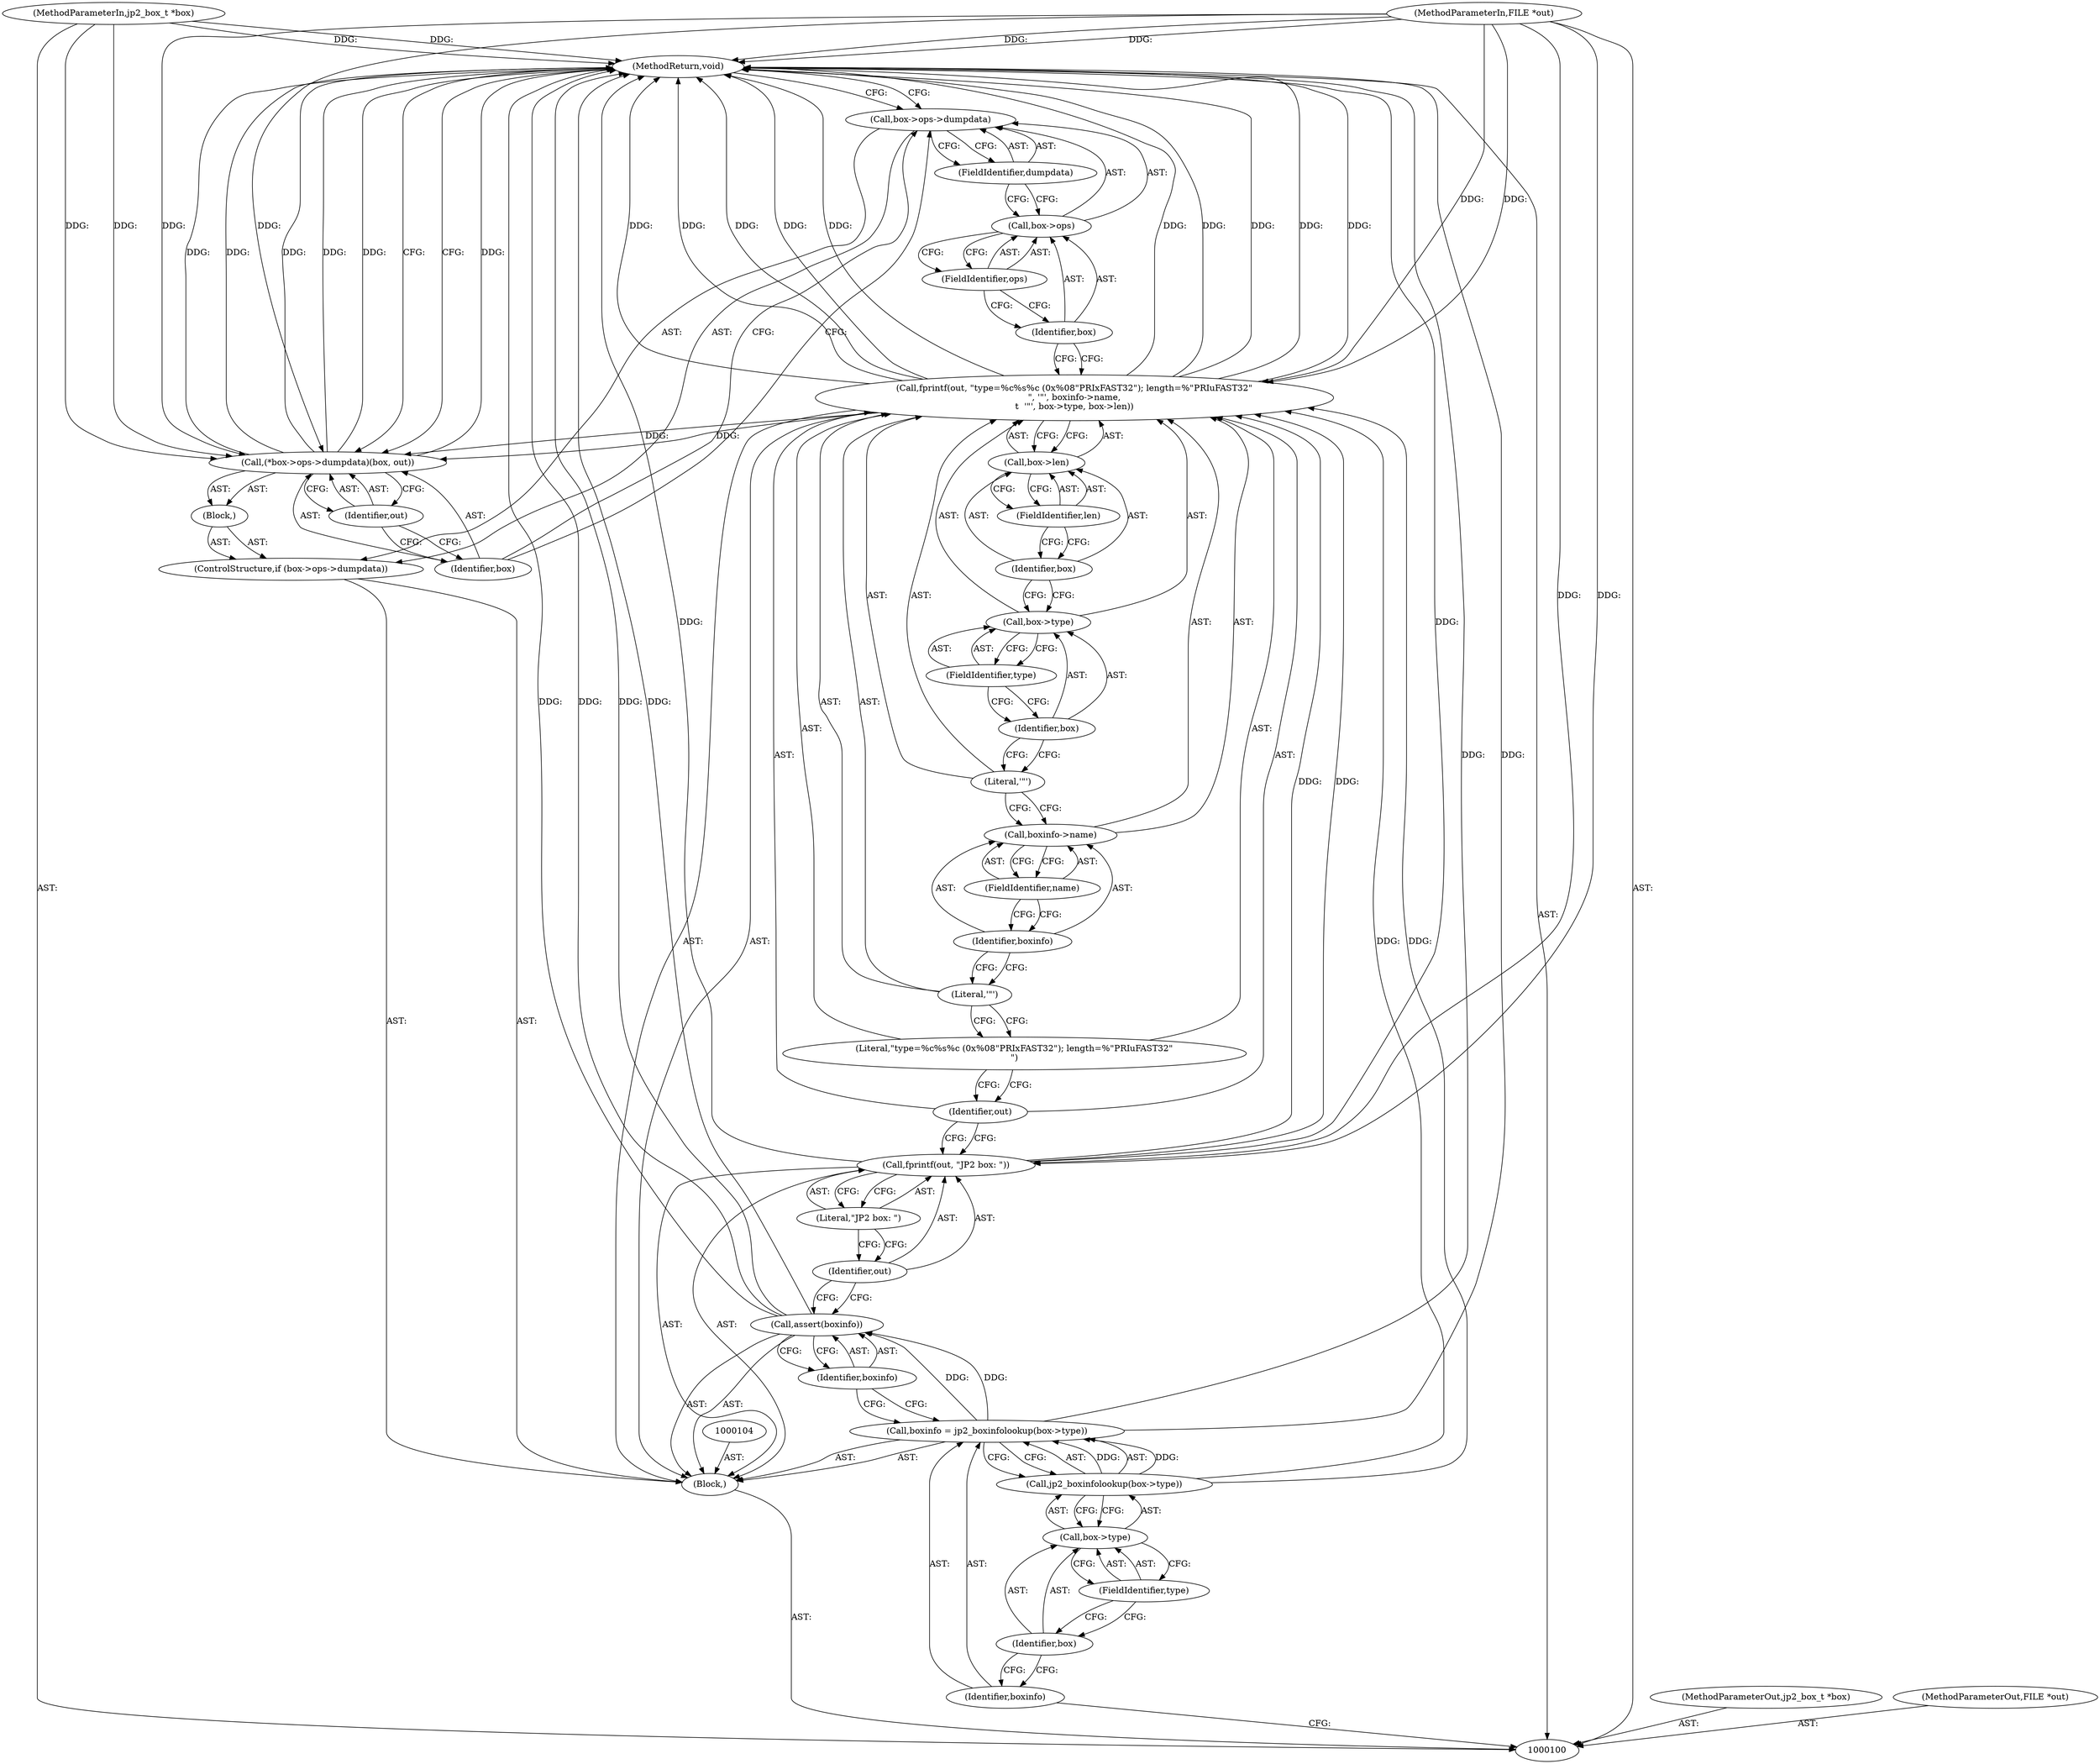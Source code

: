 digraph "1_jasper_bdfe95a6e81ffb4b2fad31a76b57943695beed20" {
"1000140" [label="(MethodReturn,void)"];
"1000101" [label="(MethodParameterIn,jp2_box_t *box)"];
"1000181" [label="(MethodParameterOut,jp2_box_t *box)"];
"1000102" [label="(MethodParameterIn,FILE *out)"];
"1000182" [label="(MethodParameterOut,FILE *out)"];
"1000134" [label="(FieldIdentifier,ops)"];
"1000135" [label="(FieldIdentifier,dumpdata)"];
"1000130" [label="(ControlStructure,if (box->ops->dumpdata))"];
"1000136" [label="(Block,)"];
"1000131" [label="(Call,box->ops->dumpdata)"];
"1000132" [label="(Call,box->ops)"];
"1000133" [label="(Identifier,box)"];
"1000138" [label="(Identifier,box)"];
"1000137" [label="(Call,(*box->ops->dumpdata)(box, out))"];
"1000139" [label="(Identifier,out)"];
"1000103" [label="(Block,)"];
"1000105" [label="(Call,boxinfo = jp2_boxinfolookup(box->type))"];
"1000106" [label="(Identifier,boxinfo)"];
"1000107" [label="(Call,jp2_boxinfolookup(box->type))"];
"1000108" [label="(Call,box->type)"];
"1000109" [label="(Identifier,box)"];
"1000110" [label="(FieldIdentifier,type)"];
"1000111" [label="(Call,assert(boxinfo))"];
"1000112" [label="(Identifier,boxinfo)"];
"1000114" [label="(Identifier,out)"];
"1000115" [label="(Literal,\"JP2 box: \")"];
"1000113" [label="(Call,fprintf(out, \"JP2 box: \"))"];
"1000116" [label="(Call,fprintf(out, \"type=%c%s%c (0x%08\"PRIxFAST32\"); length=%\"PRIuFAST32\"\n\", '\"', boxinfo->name,\n\t  '\"', box->type, box->len))"];
"1000118" [label="(Literal,\"type=%c%s%c (0x%08\"PRIxFAST32\"); length=%\"PRIuFAST32\"\n\")"];
"1000119" [label="(Literal,'\"')"];
"1000120" [label="(Call,boxinfo->name)"];
"1000121" [label="(Identifier,boxinfo)"];
"1000122" [label="(FieldIdentifier,name)"];
"1000117" [label="(Identifier,out)"];
"1000126" [label="(FieldIdentifier,type)"];
"1000127" [label="(Call,box->len)"];
"1000128" [label="(Identifier,box)"];
"1000129" [label="(FieldIdentifier,len)"];
"1000123" [label="(Literal,'\"')"];
"1000124" [label="(Call,box->type)"];
"1000125" [label="(Identifier,box)"];
"1000140" -> "1000100"  [label="AST: "];
"1000140" -> "1000137"  [label="CFG: "];
"1000140" -> "1000131"  [label="CFG: "];
"1000116" -> "1000140"  [label="DDG: "];
"1000116" -> "1000140"  [label="DDG: "];
"1000116" -> "1000140"  [label="DDG: "];
"1000116" -> "1000140"  [label="DDG: "];
"1000116" -> "1000140"  [label="DDG: "];
"1000105" -> "1000140"  [label="DDG: "];
"1000137" -> "1000140"  [label="DDG: "];
"1000137" -> "1000140"  [label="DDG: "];
"1000137" -> "1000140"  [label="DDG: "];
"1000102" -> "1000140"  [label="DDG: "];
"1000111" -> "1000140"  [label="DDG: "];
"1000111" -> "1000140"  [label="DDG: "];
"1000113" -> "1000140"  [label="DDG: "];
"1000101" -> "1000140"  [label="DDG: "];
"1000101" -> "1000100"  [label="AST: "];
"1000101" -> "1000140"  [label="DDG: "];
"1000101" -> "1000137"  [label="DDG: "];
"1000181" -> "1000100"  [label="AST: "];
"1000102" -> "1000100"  [label="AST: "];
"1000102" -> "1000140"  [label="DDG: "];
"1000102" -> "1000113"  [label="DDG: "];
"1000102" -> "1000116"  [label="DDG: "];
"1000102" -> "1000137"  [label="DDG: "];
"1000182" -> "1000100"  [label="AST: "];
"1000134" -> "1000132"  [label="AST: "];
"1000134" -> "1000133"  [label="CFG: "];
"1000132" -> "1000134"  [label="CFG: "];
"1000135" -> "1000131"  [label="AST: "];
"1000135" -> "1000132"  [label="CFG: "];
"1000131" -> "1000135"  [label="CFG: "];
"1000130" -> "1000103"  [label="AST: "];
"1000131" -> "1000130"  [label="AST: "];
"1000136" -> "1000130"  [label="AST: "];
"1000136" -> "1000130"  [label="AST: "];
"1000137" -> "1000136"  [label="AST: "];
"1000131" -> "1000130"  [label="AST: "];
"1000131" -> "1000135"  [label="CFG: "];
"1000132" -> "1000131"  [label="AST: "];
"1000135" -> "1000131"  [label="AST: "];
"1000138" -> "1000131"  [label="CFG: "];
"1000140" -> "1000131"  [label="CFG: "];
"1000132" -> "1000131"  [label="AST: "];
"1000132" -> "1000134"  [label="CFG: "];
"1000133" -> "1000132"  [label="AST: "];
"1000134" -> "1000132"  [label="AST: "];
"1000135" -> "1000132"  [label="CFG: "];
"1000133" -> "1000132"  [label="AST: "];
"1000133" -> "1000116"  [label="CFG: "];
"1000134" -> "1000133"  [label="CFG: "];
"1000138" -> "1000137"  [label="AST: "];
"1000138" -> "1000131"  [label="CFG: "];
"1000139" -> "1000138"  [label="CFG: "];
"1000137" -> "1000136"  [label="AST: "];
"1000137" -> "1000139"  [label="CFG: "];
"1000138" -> "1000137"  [label="AST: "];
"1000139" -> "1000137"  [label="AST: "];
"1000140" -> "1000137"  [label="CFG: "];
"1000137" -> "1000140"  [label="DDG: "];
"1000137" -> "1000140"  [label="DDG: "];
"1000137" -> "1000140"  [label="DDG: "];
"1000101" -> "1000137"  [label="DDG: "];
"1000116" -> "1000137"  [label="DDG: "];
"1000102" -> "1000137"  [label="DDG: "];
"1000139" -> "1000137"  [label="AST: "];
"1000139" -> "1000138"  [label="CFG: "];
"1000137" -> "1000139"  [label="CFG: "];
"1000103" -> "1000100"  [label="AST: "];
"1000104" -> "1000103"  [label="AST: "];
"1000105" -> "1000103"  [label="AST: "];
"1000111" -> "1000103"  [label="AST: "];
"1000113" -> "1000103"  [label="AST: "];
"1000116" -> "1000103"  [label="AST: "];
"1000130" -> "1000103"  [label="AST: "];
"1000105" -> "1000103"  [label="AST: "];
"1000105" -> "1000107"  [label="CFG: "];
"1000106" -> "1000105"  [label="AST: "];
"1000107" -> "1000105"  [label="AST: "];
"1000112" -> "1000105"  [label="CFG: "];
"1000105" -> "1000140"  [label="DDG: "];
"1000107" -> "1000105"  [label="DDG: "];
"1000105" -> "1000111"  [label="DDG: "];
"1000106" -> "1000105"  [label="AST: "];
"1000106" -> "1000100"  [label="CFG: "];
"1000109" -> "1000106"  [label="CFG: "];
"1000107" -> "1000105"  [label="AST: "];
"1000107" -> "1000108"  [label="CFG: "];
"1000108" -> "1000107"  [label="AST: "];
"1000105" -> "1000107"  [label="CFG: "];
"1000107" -> "1000105"  [label="DDG: "];
"1000107" -> "1000116"  [label="DDG: "];
"1000108" -> "1000107"  [label="AST: "];
"1000108" -> "1000110"  [label="CFG: "];
"1000109" -> "1000108"  [label="AST: "];
"1000110" -> "1000108"  [label="AST: "];
"1000107" -> "1000108"  [label="CFG: "];
"1000109" -> "1000108"  [label="AST: "];
"1000109" -> "1000106"  [label="CFG: "];
"1000110" -> "1000109"  [label="CFG: "];
"1000110" -> "1000108"  [label="AST: "];
"1000110" -> "1000109"  [label="CFG: "];
"1000108" -> "1000110"  [label="CFG: "];
"1000111" -> "1000103"  [label="AST: "];
"1000111" -> "1000112"  [label="CFG: "];
"1000112" -> "1000111"  [label="AST: "];
"1000114" -> "1000111"  [label="CFG: "];
"1000111" -> "1000140"  [label="DDG: "];
"1000111" -> "1000140"  [label="DDG: "];
"1000105" -> "1000111"  [label="DDG: "];
"1000112" -> "1000111"  [label="AST: "];
"1000112" -> "1000105"  [label="CFG: "];
"1000111" -> "1000112"  [label="CFG: "];
"1000114" -> "1000113"  [label="AST: "];
"1000114" -> "1000111"  [label="CFG: "];
"1000115" -> "1000114"  [label="CFG: "];
"1000115" -> "1000113"  [label="AST: "];
"1000115" -> "1000114"  [label="CFG: "];
"1000113" -> "1000115"  [label="CFG: "];
"1000113" -> "1000103"  [label="AST: "];
"1000113" -> "1000115"  [label="CFG: "];
"1000114" -> "1000113"  [label="AST: "];
"1000115" -> "1000113"  [label="AST: "];
"1000117" -> "1000113"  [label="CFG: "];
"1000113" -> "1000140"  [label="DDG: "];
"1000102" -> "1000113"  [label="DDG: "];
"1000113" -> "1000116"  [label="DDG: "];
"1000116" -> "1000103"  [label="AST: "];
"1000116" -> "1000127"  [label="CFG: "];
"1000117" -> "1000116"  [label="AST: "];
"1000118" -> "1000116"  [label="AST: "];
"1000119" -> "1000116"  [label="AST: "];
"1000120" -> "1000116"  [label="AST: "];
"1000123" -> "1000116"  [label="AST: "];
"1000124" -> "1000116"  [label="AST: "];
"1000127" -> "1000116"  [label="AST: "];
"1000133" -> "1000116"  [label="CFG: "];
"1000116" -> "1000140"  [label="DDG: "];
"1000116" -> "1000140"  [label="DDG: "];
"1000116" -> "1000140"  [label="DDG: "];
"1000116" -> "1000140"  [label="DDG: "];
"1000116" -> "1000140"  [label="DDG: "];
"1000113" -> "1000116"  [label="DDG: "];
"1000102" -> "1000116"  [label="DDG: "];
"1000107" -> "1000116"  [label="DDG: "];
"1000116" -> "1000137"  [label="DDG: "];
"1000118" -> "1000116"  [label="AST: "];
"1000118" -> "1000117"  [label="CFG: "];
"1000119" -> "1000118"  [label="CFG: "];
"1000119" -> "1000116"  [label="AST: "];
"1000119" -> "1000118"  [label="CFG: "];
"1000121" -> "1000119"  [label="CFG: "];
"1000120" -> "1000116"  [label="AST: "];
"1000120" -> "1000122"  [label="CFG: "];
"1000121" -> "1000120"  [label="AST: "];
"1000122" -> "1000120"  [label="AST: "];
"1000123" -> "1000120"  [label="CFG: "];
"1000121" -> "1000120"  [label="AST: "];
"1000121" -> "1000119"  [label="CFG: "];
"1000122" -> "1000121"  [label="CFG: "];
"1000122" -> "1000120"  [label="AST: "];
"1000122" -> "1000121"  [label="CFG: "];
"1000120" -> "1000122"  [label="CFG: "];
"1000117" -> "1000116"  [label="AST: "];
"1000117" -> "1000113"  [label="CFG: "];
"1000118" -> "1000117"  [label="CFG: "];
"1000126" -> "1000124"  [label="AST: "];
"1000126" -> "1000125"  [label="CFG: "];
"1000124" -> "1000126"  [label="CFG: "];
"1000127" -> "1000116"  [label="AST: "];
"1000127" -> "1000129"  [label="CFG: "];
"1000128" -> "1000127"  [label="AST: "];
"1000129" -> "1000127"  [label="AST: "];
"1000116" -> "1000127"  [label="CFG: "];
"1000128" -> "1000127"  [label="AST: "];
"1000128" -> "1000124"  [label="CFG: "];
"1000129" -> "1000128"  [label="CFG: "];
"1000129" -> "1000127"  [label="AST: "];
"1000129" -> "1000128"  [label="CFG: "];
"1000127" -> "1000129"  [label="CFG: "];
"1000123" -> "1000116"  [label="AST: "];
"1000123" -> "1000120"  [label="CFG: "];
"1000125" -> "1000123"  [label="CFG: "];
"1000124" -> "1000116"  [label="AST: "];
"1000124" -> "1000126"  [label="CFG: "];
"1000125" -> "1000124"  [label="AST: "];
"1000126" -> "1000124"  [label="AST: "];
"1000128" -> "1000124"  [label="CFG: "];
"1000125" -> "1000124"  [label="AST: "];
"1000125" -> "1000123"  [label="CFG: "];
"1000126" -> "1000125"  [label="CFG: "];
}
